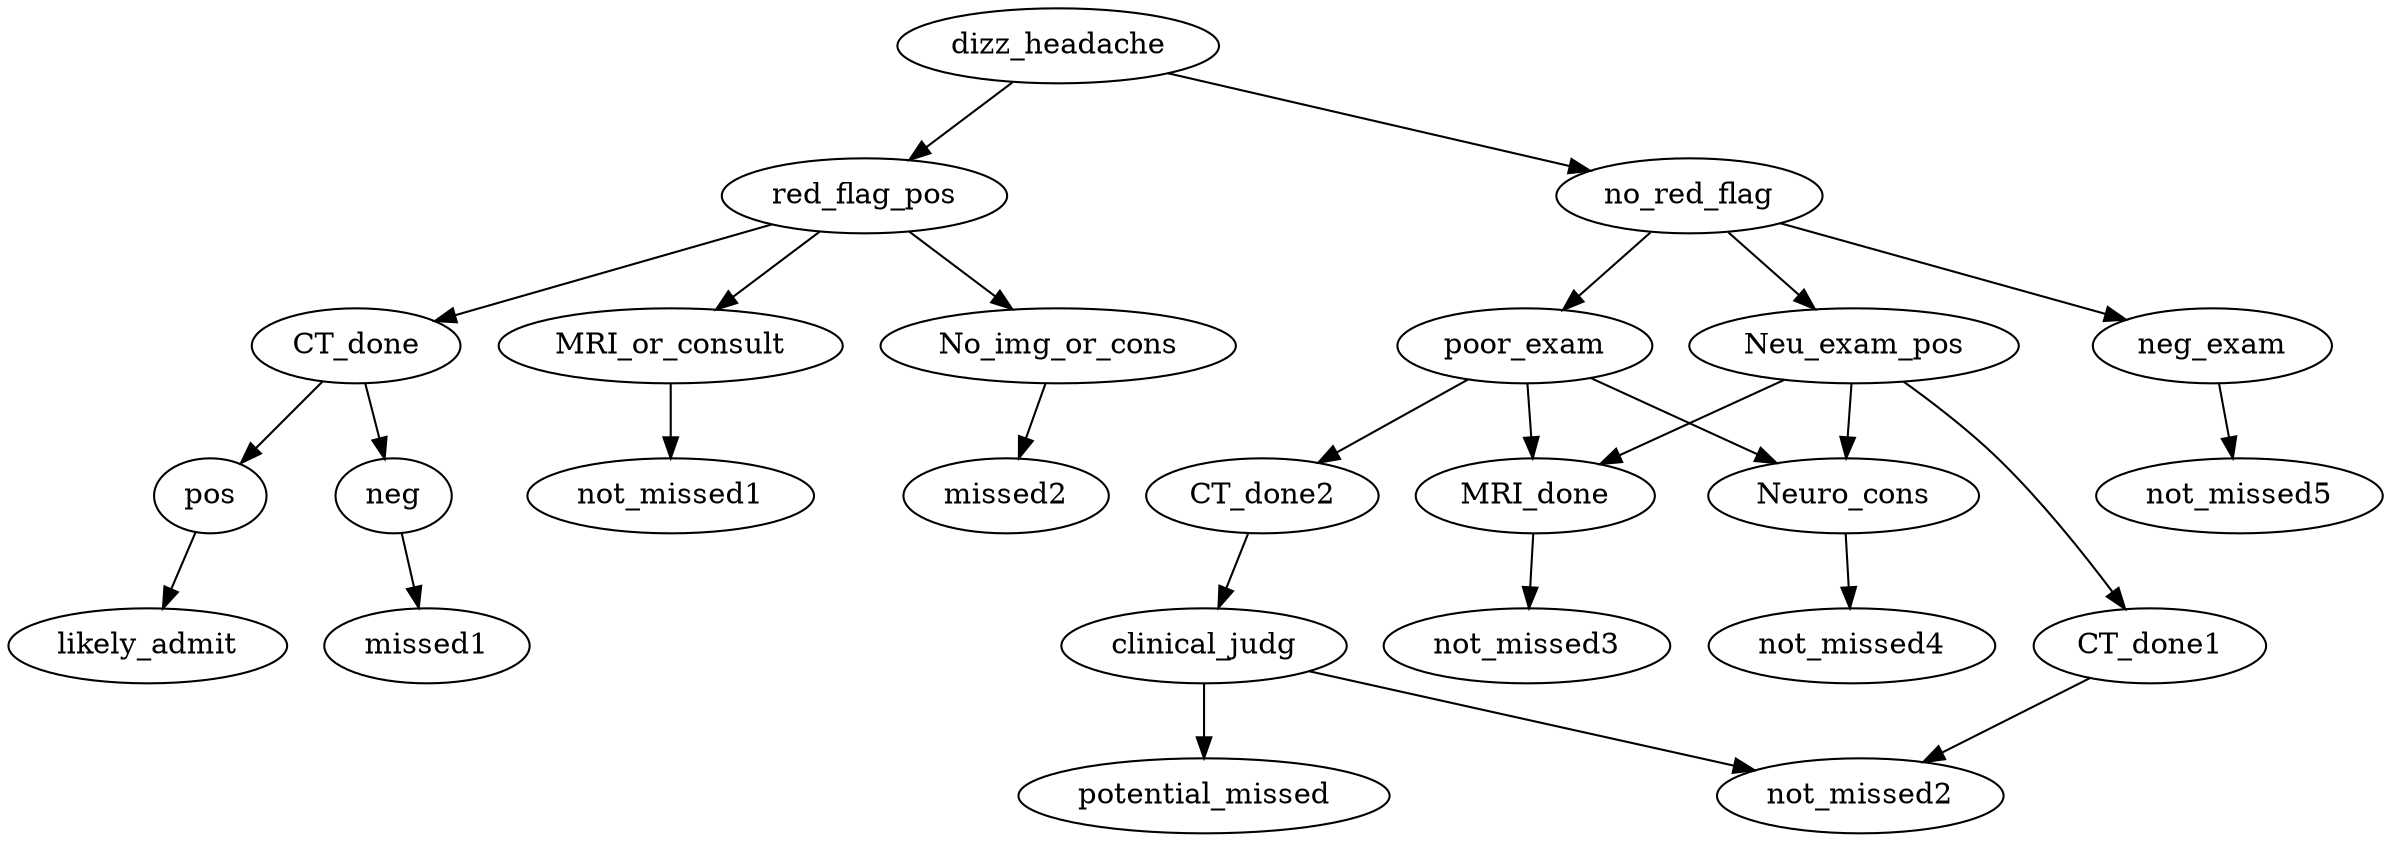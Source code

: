 digraph{

dizz_headache -> red_flag_pos
dizz_headache -> no_red_flag

red_flag_pos -> CT_done
CT_done -> neg -> missed1
CT_done -> pos -> likely_admit
red_flag_pos -> MRI_or_consult -> not_missed1
red_flag_pos -> No_img_or_cons -> missed2

# right branch no red flags

no_red_flag -> poor_exam
no_red_flag -> Neu_exam_pos
no_red_flag -> neg_exam -> not_missed5

poor_exam -> CT_done2
poor_exam -> MRI_done -> not_missed3
poor_exam -> Neuro_cons -> not_missed4

CT_done2 -> clinical_judg
clinical_judg -> not_missed2
clinical_judg -> potential_missed

Neu_exam_pos -> CT_done1 -> not_missed2
Neu_exam_pos -> MRI_done
Neu_exam_pos -> Neuro_cons


}